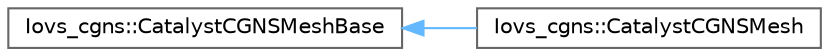 digraph "Graphical Class Hierarchy"
{
 // INTERACTIVE_SVG=YES
 // LATEX_PDF_SIZE
  bgcolor="transparent";
  edge [fontname=Helvetica,fontsize=10,labelfontname=Helvetica,labelfontsize=10];
  node [fontname=Helvetica,fontsize=10,shape=box,height=0.2,width=0.4];
  rankdir="LR";
  Node0 [id="Node000000",label="Iovs_cgns::CatalystCGNSMeshBase",height=0.2,width=0.4,color="grey40", fillcolor="white", style="filled",URL="$classIovs__cgns_1_1CatalystCGNSMeshBase.html",tooltip=" "];
  Node0 -> Node1 [id="edge306_Node000000_Node000001",dir="back",color="steelblue1",style="solid",tooltip=" "];
  Node1 [id="Node000001",label="Iovs_cgns::CatalystCGNSMesh",height=0.2,width=0.4,color="grey40", fillcolor="white", style="filled",URL="$classIovs__cgns_1_1CatalystCGNSMesh.html",tooltip=" "];
}

